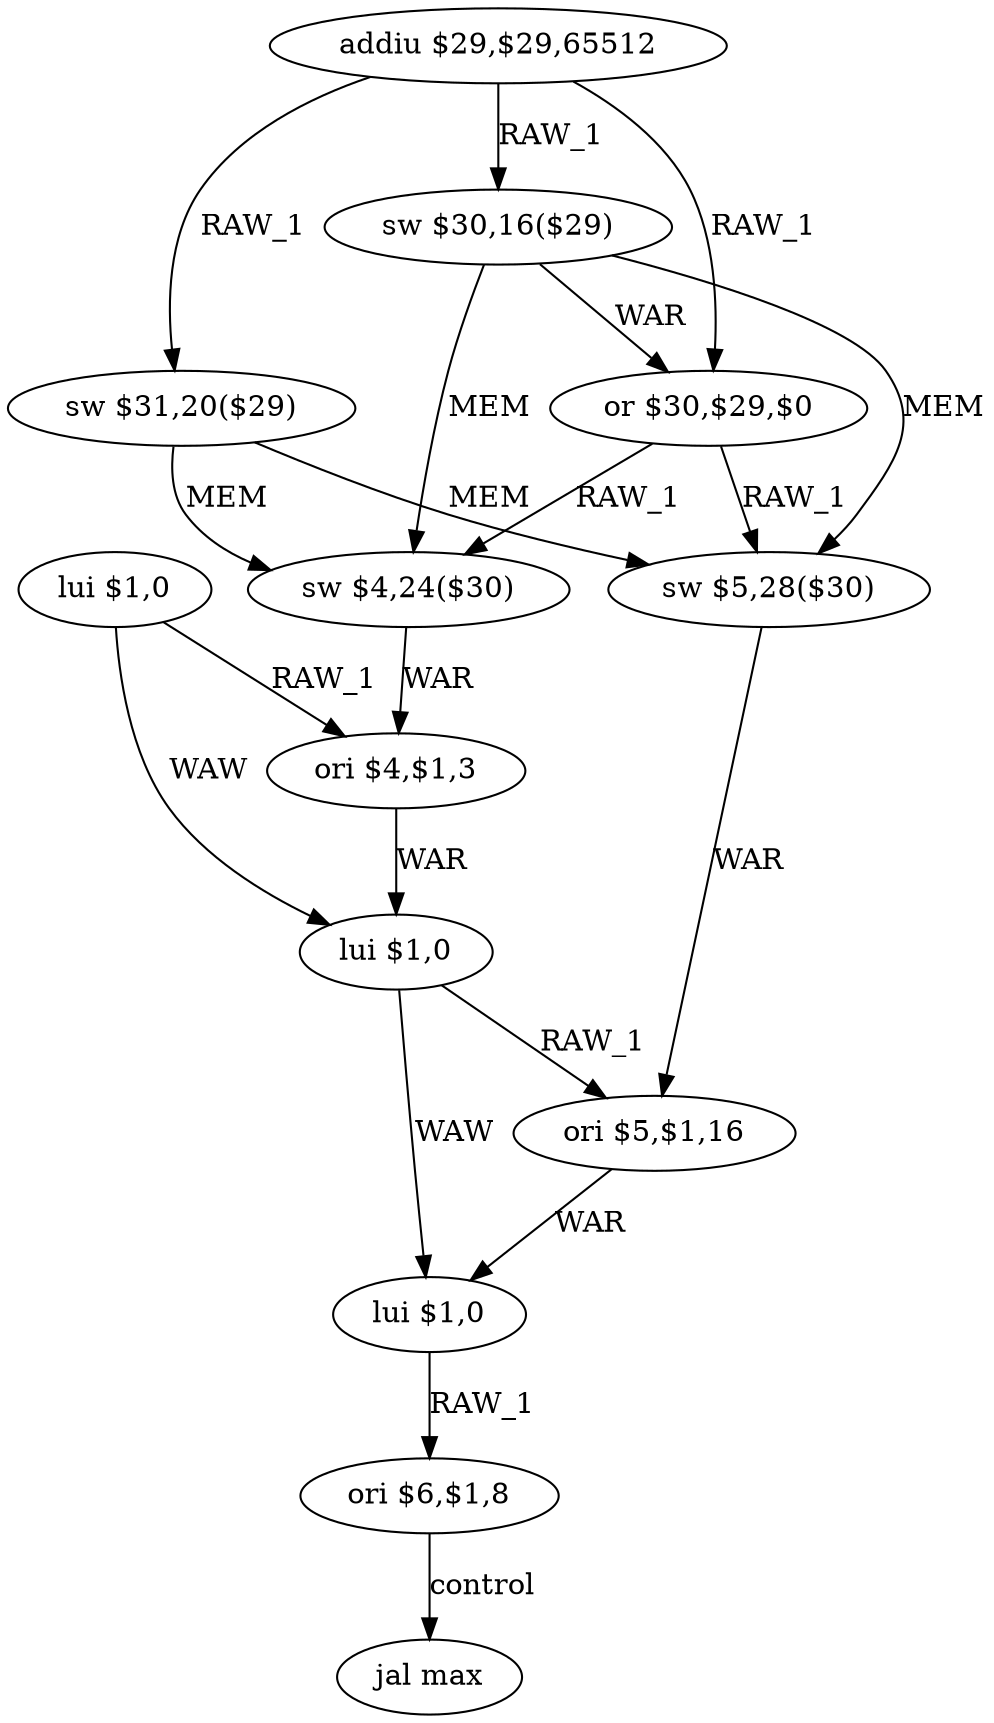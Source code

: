 digraph G1 {
node [shape = ellipse];
i0 [label = "addiu $29,$29,65512"] ;
i0 ->  i1 [label= "RAW_1"];
i0 ->  i2 [label= "RAW_1"];
i0 ->  i3 [label= "RAW_1"];
i1 [label = "sw $31,20($29)"] ;
i1 ->  i4 [label= "MEM"];
i1 ->  i5 [label= "MEM"];
i4 [label = "sw $4,24($30)"] ;
i4 ->  i7 [label= "WAR"];
i7 [label = "ori $4,$1,3"] ;
i7 ->  i8 [label= "WAR"];
i8 [label = "lui $1,0"] ;
i8 ->  i9 [label= "RAW_1"];
i8 ->  i10 [label= "WAW"];
i9 [label = "ori $5,$1,16"] ;
i9 ->  i10 [label= "WAR"];
i10 [label = "lui $1,0"] ;
i10 ->  i11 [label= "RAW_1"];
i11 [label = "ori $6,$1,8"] ;
i11 ->  i12 [label= "control"];
i12 [label = "jal max"] ;
i5 [label = "sw $5,28($30)"] ;
i5 ->  i9 [label= "WAR"];
i2 [label = "sw $30,16($29)"] ;
i2 ->  i3 [label= "WAR"];
i2 ->  i4 [label= "MEM"];
i2 ->  i5 [label= "MEM"];
i3 [label = "or $30,$29,$0"] ;
i3 ->  i4 [label= "RAW_1"];
i3 ->  i5 [label= "RAW_1"];
i6 [label = "lui $1,0"] ;
i6 ->  i7 [label= "RAW_1"];
i6 ->  i8 [label= "WAW"];
}
